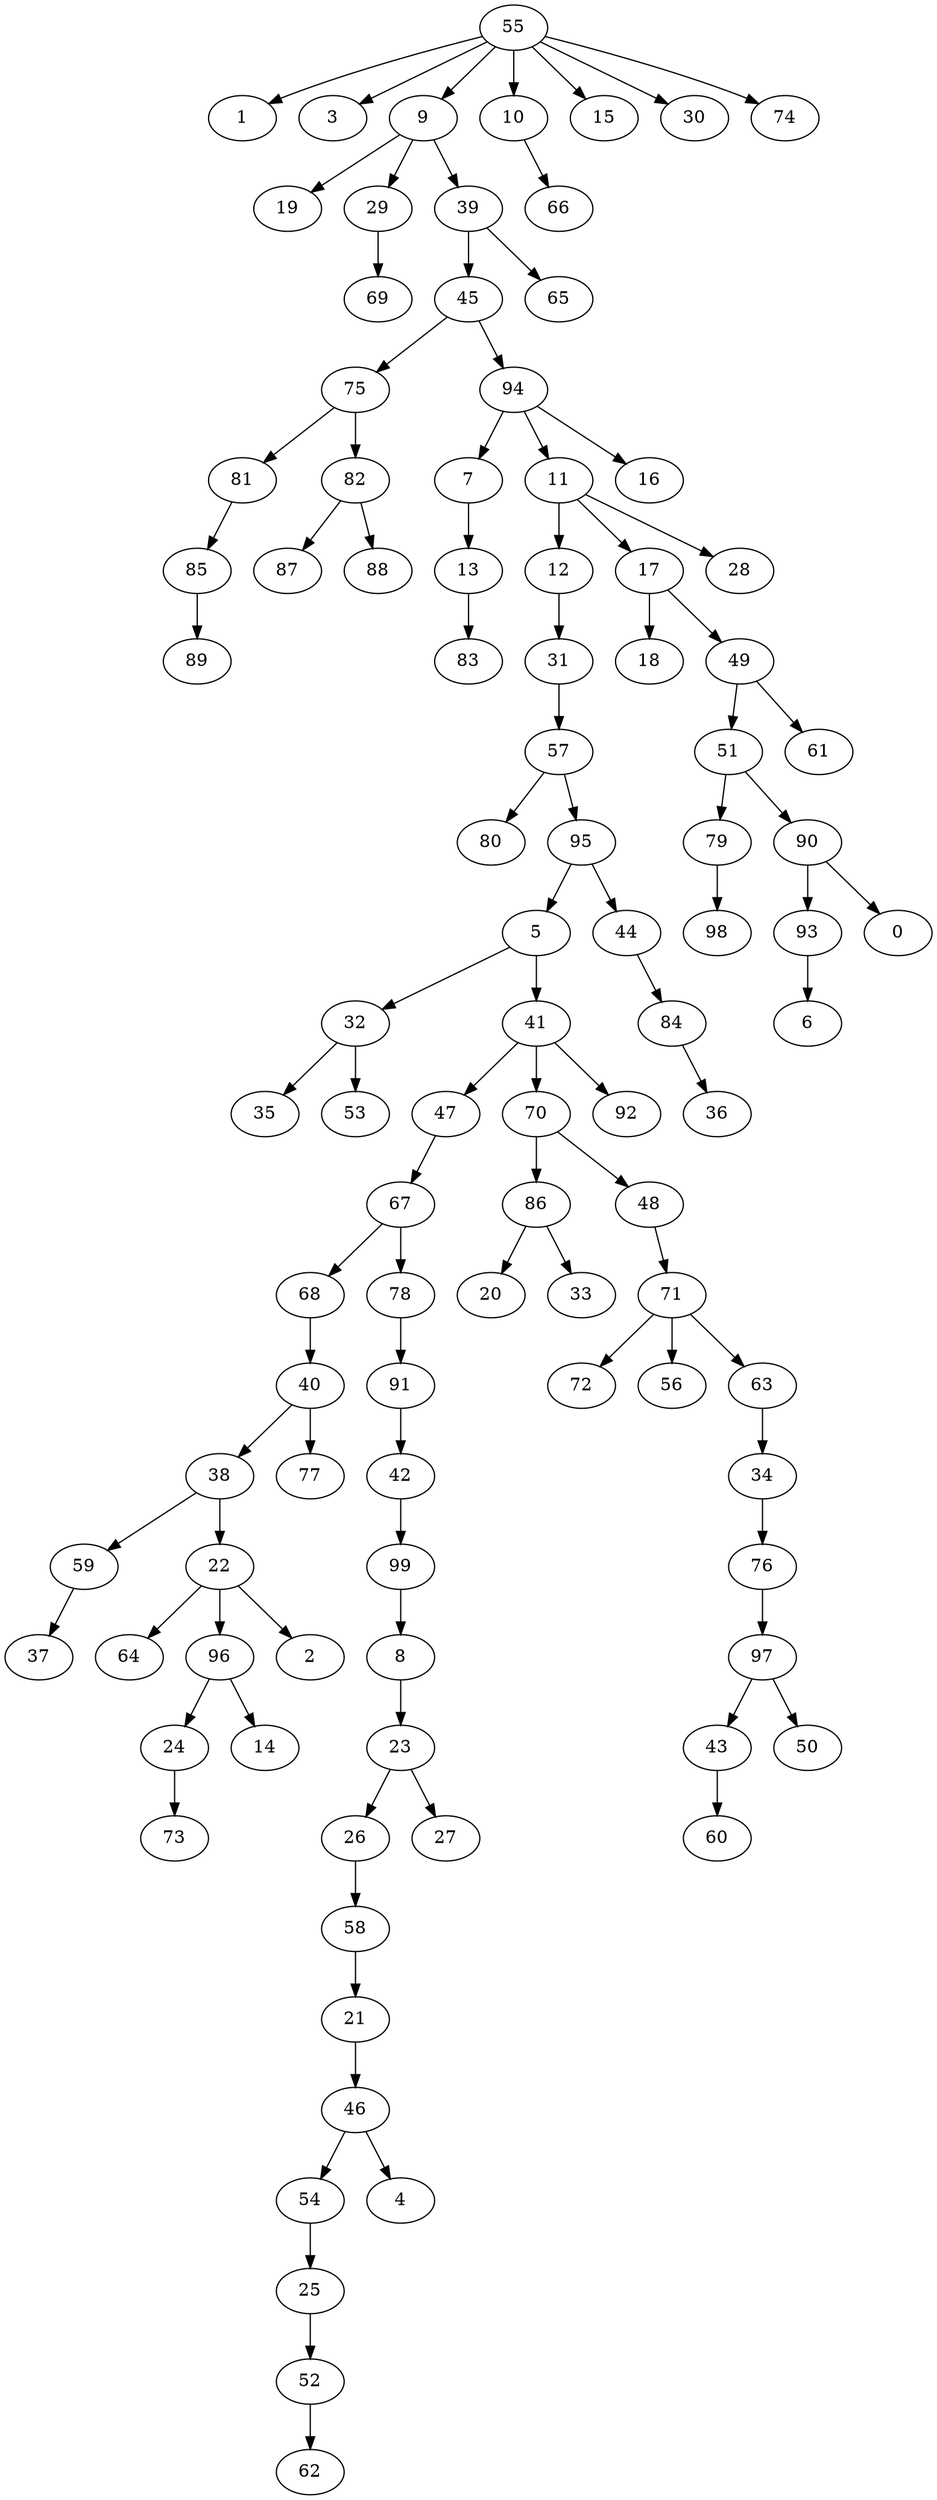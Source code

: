 digraph G {
	55 -> 1;
	55 -> 3;
	55 -> 9;
	55 -> 10;
	55 -> 15;
	55 -> 30;
	55 -> 74;
	9 -> 19;
	9 -> 29;
	9 -> 39;
	39 -> 45;
	39 -> 65;
	10 -> 66;
	29 -> 69;
	45 -> 75;
	45 -> 94;
	75 -> 81;
	75 -> 82;
	81 -> 85;
	82 -> 87;
	82 -> 88;
	85 -> 89;
	94 -> 7;
	94 -> 11;
	94 -> 16;
	11 -> 12;
	11 -> 17;
	11 -> 28;
	7 -> 13;
	17 -> 18;
	17 -> 49;
	12 -> 31;
	49 -> 51;
	49 -> 61;
	31 -> 57;
	51 -> 79;
	51 -> 90;
	57 -> 80;
	57 -> 95;
	13 -> 83;
	90 -> 93;
	90 -> 0;
	79 -> 98;
	95 -> 5;
	95 -> 44;
	93 -> 6;
	5 -> 32;
	5 -> 41;
	32 -> 35;
	32 -> 53;
	41 -> 47;
	41 -> 70;
	41 -> 92;
	47 -> 67;
	67 -> 68;
	67 -> 78;
	70 -> 86;
	70 -> 48;
	86 -> 20;
	86 -> 33;
	44 -> 84;
	78 -> 91;
	84 -> 36;
	68 -> 40;
	91 -> 42;
	48 -> 71;
	71 -> 72;
	71 -> 56;
	71 -> 63;
	42 -> 99;
	99 -> 8;
	8 -> 23;
	23 -> 26;
	23 -> 27;
	26 -> 58;
	58 -> 21;
	63 -> 34;
	40 -> 38;
	40 -> 77;
	21 -> 46;
	46 -> 54;
	46 -> 4;
	38 -> 59;
	38 -> 22;
	34 -> 76;
	76 -> 97;
	54 -> 25;
	59 -> 37;
	97 -> 43;
	97 -> 50;
	25 -> 52;
	43 -> 60;
	22 -> 64;
	22 -> 96;
	22 -> 2;
	52 -> 62;
	96 -> 24;
	96 -> 14;
	24 -> 73;
}